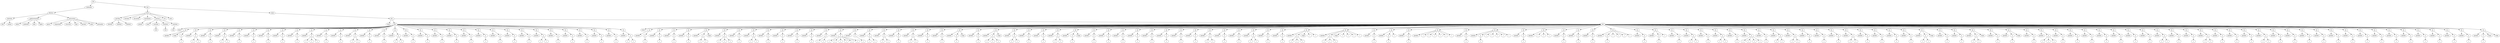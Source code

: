 digraph Tree {
	"t0" [label = "TEI"];
	"t1" [label = "teiHeader"];
	"t2" [label = "fileDesc"];
	"t3" [label = "titleStmt"];
	"t4" [label = "title"];
	"t5" [label = "author"];
	"t6" [label = "publicationStmt"];
	"t7" [label = "editor"];
	"t8" [label = "publisher"];
	"t9" [label = "idno"];
	"t10" [label = "rights"];
	"t11" [label = "SourceDesc"];
	"t12" [label = "genre"];
	"t13" [label = "inspiration"];
	"t14" [label = "structure"];
	"t15" [label = "type"];
	"t16" [label = "periode"];
	"t17" [label = "taille"];
	"t18" [label = "permalien"];
	"t19" [label = "text"];
	"t20" [label = "front"];
	"t21" [label = "docTitle"];
	"t22" [label = "titlePart"];
	"t23" [label = "titlePart"];
	"t24" [label = "titlePart"];
	"t25" [label = "docDate"];
	"t26" [label = "docAuthor"];
	"t27" [label = "docImprint"];
	"t28" [label = "printer"];
	"t29" [label = "castList"];
	"t30" [label = "head"];
	"t31" [label = "castItem"];
	"t32" [label = "role"];
	"t33" [label = "castItem"];
	"t34" [label = "role"];
	"t35" [label = "castItem"];
	"t36" [label = "role"];
	"t37" [label = "set"];
	"t38" [label = "note"];
	"t39" [label = "body"];
	"t40" [label = "div1"];
	"t41" [label = "head"];
	"t42" [label = "div2"];
	"t43" [label = "head"];
	"t44" [label = "sp"];
	"t45" [label = "speaker"];
	"t46" [label = "stage"];
	"t47" [label = "p"];
	"t48" [label = "s"];
	"t49" [label = "sp"];
	"t50" [label = "speaker"];
	"t51" [label = "p"];
	"t52" [label = "s"];
	"t53" [label = "s"];
	"t54" [label = "sp"];
	"t55" [label = "speaker"];
	"t56" [label = "p"];
	"t57" [label = "s"];
	"t58" [label = "sp"];
	"t59" [label = "speaker"];
	"t60" [label = "p"];
	"t61" [label = "s"];
	"t62" [label = "s"];
	"t63" [label = "sp"];
	"t64" [label = "speaker"];
	"t65" [label = "p"];
	"t66" [label = "s"];
	"t67" [label = "sp"];
	"t68" [label = "speaker"];
	"t69" [label = "p"];
	"t70" [label = "s"];
	"t71" [label = "sp"];
	"t72" [label = "speaker"];
	"t73" [label = "p"];
	"t74" [label = "s"];
	"t75" [label = "sp"];
	"t76" [label = "speaker"];
	"t77" [label = "p"];
	"t78" [label = "s"];
	"t79" [label = "sp"];
	"t80" [label = "speaker"];
	"t81" [label = "p"];
	"t82" [label = "s"];
	"t83" [label = "sp"];
	"t84" [label = "speaker"];
	"t85" [label = "p"];
	"t86" [label = "s"];
	"t87" [label = "s"];
	"t88" [label = "s"];
	"t89" [label = "sp"];
	"t90" [label = "speaker"];
	"t91" [label = "p"];
	"t92" [label = "s"];
	"t93" [label = "sp"];
	"t94" [label = "speaker"];
	"t95" [label = "p"];
	"t96" [label = "s"];
	"t97" [label = "sp"];
	"t98" [label = "speaker"];
	"t99" [label = "p"];
	"t100" [label = "s"];
	"t101" [label = "s"];
	"t102" [label = "sp"];
	"t103" [label = "speaker"];
	"t104" [label = "p"];
	"t105" [label = "s"];
	"t106" [label = "sp"];
	"t107" [label = "speaker"];
	"t108" [label = "p"];
	"t109" [label = "s"];
	"t110" [label = "sp"];
	"t111" [label = "speaker"];
	"t112" [label = "p"];
	"t113" [label = "s"];
	"t114" [label = "s"];
	"t115" [label = "sp"];
	"t116" [label = "speaker"];
	"t117" [label = "p"];
	"t118" [label = "s"];
	"t119" [label = "sp"];
	"t120" [label = "speaker"];
	"t121" [label = "p"];
	"t122" [label = "s"];
	"t123" [label = "sp"];
	"t124" [label = "speaker"];
	"t125" [label = "p"];
	"t126" [label = "s"];
	"t127" [label = "sp"];
	"t128" [label = "speaker"];
	"t129" [label = "p"];
	"t130" [label = "s"];
	"t131" [label = "sp"];
	"t132" [label = "speaker"];
	"t133" [label = "p"];
	"t134" [label = "s"];
	"t135" [label = "sp"];
	"t136" [label = "speaker"];
	"t137" [label = "p"];
	"t138" [label = "s"];
	"t139" [label = "sp"];
	"t140" [label = "speaker"];
	"t141" [label = "p"];
	"t142" [label = "s"];
	"t143" [label = "sp"];
	"t144" [label = "speaker"];
	"t145" [label = "p"];
	"t146" [label = "s"];
	"t147" [label = "sp"];
	"t148" [label = "speaker"];
	"t149" [label = "p"];
	"t150" [label = "s"];
	"t151" [label = "sp"];
	"t152" [label = "speaker"];
	"t153" [label = "p"];
	"t154" [label = "s"];
	"t155" [label = "s"];
	"t156" [label = "sp"];
	"t157" [label = "speaker"];
	"t158" [label = "p"];
	"t159" [label = "s"];
	"t160" [label = "sp"];
	"t161" [label = "speaker"];
	"t162" [label = "p"];
	"t163" [label = "s"];
	"t164" [label = "sp"];
	"t165" [label = "speaker"];
	"t166" [label = "p"];
	"t167" [label = "s"];
	"t168" [label = "sp"];
	"t169" [label = "speaker"];
	"t170" [label = "p"];
	"t171" [label = "s"];
	"t172" [label = "sp"];
	"t173" [label = "speaker"];
	"t174" [label = "p"];
	"t175" [label = "s"];
	"t176" [label = "sp"];
	"t177" [label = "speaker"];
	"t178" [label = "p"];
	"t179" [label = "s"];
	"t180" [label = "s"];
	"t181" [label = "div2"];
	"t182" [label = "head"];
	"t183" [label = "sp"];
	"t184" [label = "speaker"];
	"t185" [label = "p"];
	"t186" [label = "s"];
	"t187" [label = "sp"];
	"t188" [label = "speaker"];
	"t189" [label = "p"];
	"t190" [label = "s"];
	"t191" [label = "sp"];
	"t192" [label = "speaker"];
	"t193" [label = "p"];
	"t194" [label = "s"];
	"t195" [label = "sp"];
	"t196" [label = "speaker"];
	"t197" [label = "p"];
	"t198" [label = "s"];
	"t199" [label = "sp"];
	"t200" [label = "speaker"];
	"t201" [label = "p"];
	"t202" [label = "s"];
	"t203" [label = "s"];
	"t204" [label = "stage"];
	"t205" [label = "sp"];
	"t206" [label = "speaker"];
	"t207" [label = "p"];
	"t208" [label = "s"];
	"t209" [label = "s"];
	"t210" [label = "s"];
	"t211" [label = "sp"];
	"t212" [label = "speaker"];
	"t213" [label = "p"];
	"t214" [label = "s"];
	"t215" [label = "sp"];
	"t216" [label = "speaker"];
	"t217" [label = "p"];
	"t218" [label = "s"];
	"t219" [label = "s"];
	"t220" [label = "sp"];
	"t221" [label = "speaker"];
	"t222" [label = "p"];
	"t223" [label = "s"];
	"t224" [label = "sp"];
	"t225" [label = "speaker"];
	"t226" [label = "p"];
	"t227" [label = "s"];
	"t228" [label = "sp"];
	"t229" [label = "speaker"];
	"t230" [label = "p"];
	"t231" [label = "s"];
	"t232" [label = "sp"];
	"t233" [label = "speaker"];
	"t234" [label = "p"];
	"t235" [label = "s"];
	"t236" [label = "sp"];
	"t237" [label = "speaker"];
	"t238" [label = "p"];
	"t239" [label = "s"];
	"t240" [label = "s"];
	"t241" [label = "sp"];
	"t242" [label = "speaker"];
	"t243" [label = "p"];
	"t244" [label = "s"];
	"t245" [label = "s"];
	"t246" [label = "s"];
	"t247" [label = "s"];
	"t248" [label = "s"];
	"t249" [label = "s"];
	"t250" [label = "sp"];
	"t251" [label = "speaker"];
	"t252" [label = "p"];
	"t253" [label = "s"];
	"t254" [label = "sp"];
	"t255" [label = "speaker"];
	"t256" [label = "p"];
	"t257" [label = "s"];
	"t258" [label = "s"];
	"t259" [label = "sp"];
	"t260" [label = "speaker"];
	"t261" [label = "p"];
	"t262" [label = "s"];
	"t263" [label = "s"];
	"t264" [label = "sp"];
	"t265" [label = "speaker"];
	"t266" [label = "p"];
	"t267" [label = "s"];
	"t268" [label = "sp"];
	"t269" [label = "speaker"];
	"t270" [label = "p"];
	"t271" [label = "s"];
	"t272" [label = "s"];
	"t273" [label = "sp"];
	"t274" [label = "speaker"];
	"t275" [label = "p"];
	"t276" [label = "s"];
	"t277" [label = "sp"];
	"t278" [label = "speaker"];
	"t279" [label = "p"];
	"t280" [label = "s"];
	"t281" [label = "sp"];
	"t282" [label = "speaker"];
	"t283" [label = "p"];
	"t284" [label = "s"];
	"t285" [label = "stage"];
	"t286" [label = "sp"];
	"t287" [label = "speaker"];
	"t288" [label = "p"];
	"t289" [label = "s"];
	"t290" [label = "sp"];
	"t291" [label = "speaker"];
	"t292" [label = "p"];
	"t293" [label = "s"];
	"t294" [label = "s"];
	"t295" [label = "s"];
	"t296" [label = "stage"];
	"t297" [label = "sp"];
	"t298" [label = "speaker"];
	"t299" [label = "p"];
	"t300" [label = "s"];
	"t301" [label = "s"];
	"t302" [label = "sp"];
	"t303" [label = "speaker"];
	"t304" [label = "p"];
	"t305" [label = "s"];
	"t306" [label = "sp"];
	"t307" [label = "speaker"];
	"t308" [label = "p"];
	"t309" [label = "s"];
	"t310" [label = "sp"];
	"t311" [label = "speaker"];
	"t312" [label = "p"];
	"t313" [label = "s"];
	"t314" [label = "s"];
	"t315" [label = "sp"];
	"t316" [label = "speaker"];
	"t317" [label = "p"];
	"t318" [label = "s"];
	"t319" [label = "stage"];
	"t320" [label = "sp"];
	"t321" [label = "speaker"];
	"t322" [label = "p"];
	"t323" [label = "s"];
	"t324" [label = "sp"];
	"t325" [label = "speaker"];
	"t326" [label = "p"];
	"t327" [label = "s"];
	"t328" [label = "sp"];
	"t329" [label = "speaker"];
	"t330" [label = "p"];
	"t331" [label = "s"];
	"t332" [label = "sp"];
	"t333" [label = "speaker"];
	"t334" [label = "p"];
	"t335" [label = "s"];
	"t336" [label = "sp"];
	"t337" [label = "speaker"];
	"t338" [label = "p"];
	"t339" [label = "s"];
	"t340" [label = "sp"];
	"t341" [label = "speaker"];
	"t342" [label = "p"];
	"t343" [label = "s"];
	"t344" [label = "sp"];
	"t345" [label = "speaker"];
	"t346" [label = "p"];
	"t347" [label = "s"];
	"t348" [label = "sp"];
	"t349" [label = "speaker"];
	"t350" [label = "p"];
	"t351" [label = "s"];
	"t352" [label = "sp"];
	"t353" [label = "speaker"];
	"t354" [label = "p"];
	"t355" [label = "s"];
	"t356" [label = "s"];
	"t357" [label = "sp"];
	"t358" [label = "speaker"];
	"t359" [label = "p"];
	"t360" [label = "s"];
	"t361" [label = "sp"];
	"t362" [label = "speaker"];
	"t363" [label = "p"];
	"t364" [label = "s"];
	"t365" [label = "sp"];
	"t366" [label = "speaker"];
	"t367" [label = "p"];
	"t368" [label = "s"];
	"t369" [label = "s"];
	"t370" [label = "sp"];
	"t371" [label = "speaker"];
	"t372" [label = "p"];
	"t373" [label = "s"];
	"t374" [label = "sp"];
	"t375" [label = "speaker"];
	"t376" [label = "p"];
	"t377" [label = "s"];
	"t378" [label = "sp"];
	"t379" [label = "speaker"];
	"t380" [label = "p"];
	"t381" [label = "s"];
	"t382" [label = "s"];
	"t383" [label = "s"];
	"t384" [label = "stage"];
	"t385" [label = "l"];
	"t386" [label = "l"];
	"t387" [label = "sp"];
	"t388" [label = "speaker"];
	"t389" [label = "p"];
	"t390" [label = "s"];
	"t391" [label = "s"];
	"t392" [label = "s"];
	"t393" [label = "stage"];
	"t394" [label = "l"];
	"t395" [label = "l"];
	"t396" [label = "l"];
	"t397" [label = "l"];
	"t398" [label = "sp"];
	"t399" [label = "speaker"];
	"t400" [label = "p"];
	"t401" [label = "s"];
	"t402" [label = "sp"];
	"t403" [label = "speaker"];
	"t404" [label = "p"];
	"t405" [label = "s"];
	"t406" [label = "l"];
	"t407" [label = "sp"];
	"t408" [label = "speaker"];
	"t409" [label = "p"];
	"t410" [label = "s"];
	"t411" [label = "sp"];
	"t412" [label = "speaker"];
	"t413" [label = "l"];
	"t414" [label = "l"];
	"t415" [label = "l"];
	"t416" [label = "l"];
	"t417" [label = "l"];
	"t418" [label = "l"];
	"t419" [label = "sp"];
	"t420" [label = "speaker"];
	"t421" [label = "p"];
	"t422" [label = "s"];
	"t423" [label = "sp"];
	"t424" [label = "speaker"];
	"t425" [label = "p"];
	"t426" [label = "s"];
	"t427" [label = "l"];
	"t428" [label = "l"];
	"t429" [label = "l"];
	"t430" [label = "l"];
	"t431" [label = "l"];
	"t432" [label = "sp"];
	"t433" [label = "speaker"];
	"t434" [label = "p"];
	"t435" [label = "s"];
	"t436" [label = "sp"];
	"t437" [label = "speaker"];
	"t438" [label = "l"];
	"t439" [label = "l"];
	"t440" [label = "l"];
	"t441" [label = "sp"];
	"t442" [label = "speaker"];
	"t443" [label = "p"];
	"t444" [label = "s"];
	"t445" [label = "sp"];
	"t446" [label = "speaker"];
	"t447" [label = "p"];
	"t448" [label = "s"];
	"t449" [label = "sp"];
	"t450" [label = "speaker"];
	"t451" [label = "p"];
	"t452" [label = "s"];
	"t453" [label = "sp"];
	"t454" [label = "speaker"];
	"t455" [label = "p"];
	"t456" [label = "s"];
	"t457" [label = "l"];
	"t458" [label = "l"];
	"t459" [label = "l"];
	"t460" [label = "l"];
	"t461" [label = "sp"];
	"t462" [label = "speaker"];
	"t463" [label = "p"];
	"t464" [label = "s"];
	"t465" [label = "sp"];
	"t466" [label = "speaker"];
	"t467" [label = "p"];
	"t468" [label = "s"];
	"t469" [label = "l"];
	"t470" [label = "sp"];
	"t471" [label = "speaker"];
	"t472" [label = "p"];
	"t473" [label = "s"];
	"t474" [label = "sp"];
	"t475" [label = "speaker"];
	"t476" [label = "p"];
	"t477" [label = "s"];
	"t478" [label = "s"];
	"t479" [label = "sp"];
	"t480" [label = "speaker"];
	"t481" [label = "p"];
	"t482" [label = "s"];
	"t483" [label = "sp"];
	"t484" [label = "speaker"];
	"t485" [label = "p"];
	"t486" [label = "s"];
	"t487" [label = "s"];
	"t488" [label = "sp"];
	"t489" [label = "speaker"];
	"t490" [label = "p"];
	"t491" [label = "s"];
	"t492" [label = "sp"];
	"t493" [label = "speaker"];
	"t494" [label = "p"];
	"t495" [label = "s"];
	"t496" [label = "s"];
	"t497" [label = "s"];
	"t498" [label = "s"];
	"t499" [label = "sp"];
	"t500" [label = "speaker"];
	"t501" [label = "p"];
	"t502" [label = "s"];
	"t503" [label = "sp"];
	"t504" [label = "speaker"];
	"t505" [label = "p"];
	"t506" [label = "s"];
	"t507" [label = "s"];
	"t508" [label = "sp"];
	"t509" [label = "speaker"];
	"t510" [label = "p"];
	"t511" [label = "s"];
	"t512" [label = "s"];
	"t513" [label = "sp"];
	"t514" [label = "speaker"];
	"t515" [label = "p"];
	"t516" [label = "s"];
	"t517" [label = "sp"];
	"t518" [label = "speaker"];
	"t519" [label = "p"];
	"t520" [label = "s"];
	"t521" [label = "sp"];
	"t522" [label = "speaker"];
	"t523" [label = "p"];
	"t524" [label = "s"];
	"t525" [label = "sp"];
	"t526" [label = "speaker"];
	"t527" [label = "p"];
	"t528" [label = "s"];
	"t529" [label = "s"];
	"t530" [label = "sp"];
	"t531" [label = "speaker"];
	"t532" [label = "p"];
	"t533" [label = "s"];
	"t534" [label = "sp"];
	"t535" [label = "speaker"];
	"t536" [label = "p"];
	"t537" [label = "s"];
	"t538" [label = "sp"];
	"t539" [label = "speaker"];
	"t540" [label = "p"];
	"t541" [label = "s"];
	"t542" [label = "sp"];
	"t543" [label = "speaker"];
	"t544" [label = "p"];
	"t545" [label = "s"];
	"t546" [label = "sp"];
	"t547" [label = "speaker"];
	"t548" [label = "p"];
	"t549" [label = "s"];
	"t550" [label = "s"];
	"t551" [label = "stage"];
	"t552" [label = "sp"];
	"t553" [label = "speaker"];
	"t554" [label = "p"];
	"t555" [label = "s"];
	"t556" [label = "sp"];
	"t557" [label = "speaker"];
	"t558" [label = "p"];
	"t559" [label = "s"];
	"t560" [label = "sp"];
	"t561" [label = "speaker"];
	"t562" [label = "p"];
	"t563" [label = "s"];
	"t564" [label = "s"];
	"t565" [label = "stage"];
	"t566" [label = "sp"];
	"t567" [label = "speaker"];
	"t568" [label = "p"];
	"t569" [label = "s"];
	"t570" [label = "sp"];
	"t571" [label = "speaker"];
	"t572" [label = "p"];
	"t573" [label = "s"];
	"t574" [label = "stage"];
	"t575" [label = "sp"];
	"t576" [label = "speaker"];
	"t577" [label = "p"];
	"t578" [label = "s"];
	"t579" [label = "sp"];
	"t580" [label = "speaker"];
	"t581" [label = "p"];
	"t582" [label = "s"];
	"t583" [label = "s"];
	"t584" [label = "s"];
	"t585" [label = "sp"];
	"t586" [label = "speaker"];
	"t587" [label = "p"];
	"t588" [label = "s"];
	"t589" [label = "sp"];
	"t590" [label = "speaker"];
	"t591" [label = "p"];
	"t592" [label = "s"];
	"t593" [label = "sp"];
	"t594" [label = "speaker"];
	"t595" [label = "p"];
	"t596" [label = "s"];
	"t597" [label = "sp"];
	"t598" [label = "speaker"];
	"t599" [label = "p"];
	"t600" [label = "s"];
	"t601" [label = "sp"];
	"t602" [label = "speaker"];
	"t603" [label = "p"];
	"t604" [label = "s"];
	"t605" [label = "sp"];
	"t606" [label = "speaker"];
	"t607" [label = "p"];
	"t608" [label = "s"];
	"t609" [label = "sp"];
	"t610" [label = "speaker"];
	"t611" [label = "p"];
	"t612" [label = "s"];
	"t613" [label = "sp"];
	"t614" [label = "speaker"];
	"t615" [label = "p"];
	"t616" [label = "s"];
	"t617" [label = "s"];
	"t618" [label = "sp"];
	"t619" [label = "speaker"];
	"t620" [label = "p"];
	"t621" [label = "s"];
	"t622" [label = "sp"];
	"t623" [label = "speaker"];
	"t624" [label = "p"];
	"t625" [label = "s"];
	"t626" [label = "sp"];
	"t627" [label = "speaker"];
	"t628" [label = "p"];
	"t629" [label = "s"];
	"t630" [label = "s"];
	"t631" [label = "sp"];
	"t632" [label = "speaker"];
	"t633" [label = "p"];
	"t634" [label = "s"];
	"t635" [label = "sp"];
	"t636" [label = "speaker"];
	"t637" [label = "p"];
	"t638" [label = "s"];
	"t639" [label = "sp"];
	"t640" [label = "speaker"];
	"t641" [label = "p"];
	"t642" [label = "s"];
	"t643" [label = "sp"];
	"t644" [label = "speaker"];
	"t645" [label = "p"];
	"t646" [label = "s"];
	"t647" [label = "s"];
	"t648" [label = "sp"];
	"t649" [label = "speaker"];
	"t650" [label = "p"];
	"t651" [label = "s"];
	"t652" [label = "sp"];
	"t653" [label = "speaker"];
	"t654" [label = "p"];
	"t655" [label = "s"];
	"t656" [label = "sp"];
	"t657" [label = "speaker"];
	"t658" [label = "p"];
	"t659" [label = "s"];
	"t660" [label = "sp"];
	"t661" [label = "speaker"];
	"t662" [label = "p"];
	"t663" [label = "s"];
	"t664" [label = "sp"];
	"t665" [label = "speaker"];
	"t666" [label = "p"];
	"t667" [label = "s"];
	"t668" [label = "sp"];
	"t669" [label = "speaker"];
	"t670" [label = "p"];
	"t671" [label = "s"];
	"t672" [label = "sp"];
	"t673" [label = "speaker"];
	"t674" [label = "p"];
	"t675" [label = "s"];
	"t676" [label = "sp"];
	"t677" [label = "speaker"];
	"t678" [label = "p"];
	"t679" [label = "s"];
	"t680" [label = "sp"];
	"t681" [label = "speaker"];
	"t682" [label = "p"];
	"t683" [label = "s"];
	"t684" [label = "sp"];
	"t685" [label = "speaker"];
	"t686" [label = "p"];
	"t687" [label = "s"];
	"t688" [label = "sp"];
	"t689" [label = "speaker"];
	"t690" [label = "p"];
	"t691" [label = "s"];
	"t692" [label = "sp"];
	"t693" [label = "speaker"];
	"t694" [label = "p"];
	"t695" [label = "s"];
	"t696" [label = "sp"];
	"t697" [label = "speaker"];
	"t698" [label = "p"];
	"t699" [label = "s"];
	"t700" [label = "sp"];
	"t701" [label = "speaker"];
	"t702" [label = "p"];
	"t703" [label = "s"];
	"t704" [label = "sp"];
	"t705" [label = "speaker"];
	"t706" [label = "p"];
	"t707" [label = "s"];
	"t708" [label = "stage"];
	"t709" [label = "stage"];
	"t0" -> "t1";
	"t1" -> "t2";
	"t2" -> "t3";
	"t3" -> "t4";
	"t3" -> "t5";
	"t2" -> "t6";
	"t6" -> "t7";
	"t6" -> "t8";
	"t6" -> "t9";
	"t6" -> "t10";
	"t2" -> "t11";
	"t11" -> "t12";
	"t11" -> "t13";
	"t11" -> "t14";
	"t11" -> "t15";
	"t11" -> "t16";
	"t11" -> "t17";
	"t11" -> "t18";
	"t0" -> "t19";
	"t19" -> "t20";
	"t20" -> "t21";
	"t21" -> "t22";
	"t21" -> "t23";
	"t21" -> "t24";
	"t20" -> "t25";
	"t20" -> "t26";
	"t20" -> "t27";
	"t27" -> "t28";
	"t20" -> "t29";
	"t29" -> "t30";
	"t29" -> "t31";
	"t31" -> "t32";
	"t29" -> "t33";
	"t33" -> "t34";
	"t29" -> "t35";
	"t35" -> "t36";
	"t20" -> "t37";
	"t20" -> "t38";
	"t19" -> "t39";
	"t39" -> "t40";
	"t40" -> "t41";
	"t40" -> "t42";
	"t42" -> "t43";
	"t42" -> "t44";
	"t44" -> "t45";
	"t44" -> "t46";
	"t44" -> "t47";
	"t47" -> "t48";
	"t42" -> "t49";
	"t49" -> "t50";
	"t49" -> "t51";
	"t51" -> "t52";
	"t51" -> "t53";
	"t42" -> "t54";
	"t54" -> "t55";
	"t54" -> "t56";
	"t56" -> "t57";
	"t42" -> "t58";
	"t58" -> "t59";
	"t58" -> "t60";
	"t60" -> "t61";
	"t60" -> "t62";
	"t42" -> "t63";
	"t63" -> "t64";
	"t63" -> "t65";
	"t65" -> "t66";
	"t42" -> "t67";
	"t67" -> "t68";
	"t67" -> "t69";
	"t69" -> "t70";
	"t42" -> "t71";
	"t71" -> "t72";
	"t71" -> "t73";
	"t73" -> "t74";
	"t42" -> "t75";
	"t75" -> "t76";
	"t75" -> "t77";
	"t77" -> "t78";
	"t42" -> "t79";
	"t79" -> "t80";
	"t79" -> "t81";
	"t81" -> "t82";
	"t42" -> "t83";
	"t83" -> "t84";
	"t83" -> "t85";
	"t85" -> "t86";
	"t85" -> "t87";
	"t85" -> "t88";
	"t42" -> "t89";
	"t89" -> "t90";
	"t89" -> "t91";
	"t91" -> "t92";
	"t42" -> "t93";
	"t93" -> "t94";
	"t93" -> "t95";
	"t95" -> "t96";
	"t42" -> "t97";
	"t97" -> "t98";
	"t97" -> "t99";
	"t99" -> "t100";
	"t99" -> "t101";
	"t42" -> "t102";
	"t102" -> "t103";
	"t102" -> "t104";
	"t104" -> "t105";
	"t42" -> "t106";
	"t106" -> "t107";
	"t106" -> "t108";
	"t108" -> "t109";
	"t42" -> "t110";
	"t110" -> "t111";
	"t110" -> "t112";
	"t112" -> "t113";
	"t112" -> "t114";
	"t42" -> "t115";
	"t115" -> "t116";
	"t115" -> "t117";
	"t117" -> "t118";
	"t42" -> "t119";
	"t119" -> "t120";
	"t119" -> "t121";
	"t121" -> "t122";
	"t42" -> "t123";
	"t123" -> "t124";
	"t123" -> "t125";
	"t125" -> "t126";
	"t42" -> "t127";
	"t127" -> "t128";
	"t127" -> "t129";
	"t129" -> "t130";
	"t42" -> "t131";
	"t131" -> "t132";
	"t131" -> "t133";
	"t133" -> "t134";
	"t42" -> "t135";
	"t135" -> "t136";
	"t135" -> "t137";
	"t137" -> "t138";
	"t42" -> "t139";
	"t139" -> "t140";
	"t139" -> "t141";
	"t141" -> "t142";
	"t42" -> "t143";
	"t143" -> "t144";
	"t143" -> "t145";
	"t145" -> "t146";
	"t42" -> "t147";
	"t147" -> "t148";
	"t147" -> "t149";
	"t149" -> "t150";
	"t42" -> "t151";
	"t151" -> "t152";
	"t151" -> "t153";
	"t153" -> "t154";
	"t153" -> "t155";
	"t42" -> "t156";
	"t156" -> "t157";
	"t156" -> "t158";
	"t158" -> "t159";
	"t42" -> "t160";
	"t160" -> "t161";
	"t160" -> "t162";
	"t162" -> "t163";
	"t42" -> "t164";
	"t164" -> "t165";
	"t164" -> "t166";
	"t166" -> "t167";
	"t42" -> "t168";
	"t168" -> "t169";
	"t168" -> "t170";
	"t170" -> "t171";
	"t42" -> "t172";
	"t172" -> "t173";
	"t172" -> "t174";
	"t174" -> "t175";
	"t42" -> "t176";
	"t176" -> "t177";
	"t176" -> "t178";
	"t178" -> "t179";
	"t178" -> "t180";
	"t40" -> "t181";
	"t181" -> "t182";
	"t181" -> "t183";
	"t183" -> "t184";
	"t183" -> "t185";
	"t185" -> "t186";
	"t181" -> "t187";
	"t187" -> "t188";
	"t187" -> "t189";
	"t189" -> "t190";
	"t181" -> "t191";
	"t191" -> "t192";
	"t191" -> "t193";
	"t193" -> "t194";
	"t181" -> "t195";
	"t195" -> "t196";
	"t195" -> "t197";
	"t197" -> "t198";
	"t181" -> "t199";
	"t199" -> "t200";
	"t199" -> "t201";
	"t201" -> "t202";
	"t201" -> "t203";
	"t199" -> "t204";
	"t181" -> "t205";
	"t205" -> "t206";
	"t205" -> "t207";
	"t207" -> "t208";
	"t207" -> "t209";
	"t207" -> "t210";
	"t181" -> "t211";
	"t211" -> "t212";
	"t211" -> "t213";
	"t213" -> "t214";
	"t181" -> "t215";
	"t215" -> "t216";
	"t215" -> "t217";
	"t217" -> "t218";
	"t217" -> "t219";
	"t181" -> "t220";
	"t220" -> "t221";
	"t220" -> "t222";
	"t222" -> "t223";
	"t181" -> "t224";
	"t224" -> "t225";
	"t224" -> "t226";
	"t226" -> "t227";
	"t181" -> "t228";
	"t228" -> "t229";
	"t228" -> "t230";
	"t230" -> "t231";
	"t181" -> "t232";
	"t232" -> "t233";
	"t232" -> "t234";
	"t234" -> "t235";
	"t181" -> "t236";
	"t236" -> "t237";
	"t236" -> "t238";
	"t238" -> "t239";
	"t238" -> "t240";
	"t181" -> "t241";
	"t241" -> "t242";
	"t241" -> "t243";
	"t243" -> "t244";
	"t243" -> "t245";
	"t243" -> "t246";
	"t243" -> "t247";
	"t243" -> "t248";
	"t243" -> "t249";
	"t181" -> "t250";
	"t250" -> "t251";
	"t250" -> "t252";
	"t252" -> "t253";
	"t181" -> "t254";
	"t254" -> "t255";
	"t254" -> "t256";
	"t256" -> "t257";
	"t256" -> "t258";
	"t181" -> "t259";
	"t259" -> "t260";
	"t259" -> "t261";
	"t261" -> "t262";
	"t261" -> "t263";
	"t181" -> "t264";
	"t264" -> "t265";
	"t264" -> "t266";
	"t266" -> "t267";
	"t181" -> "t268";
	"t268" -> "t269";
	"t268" -> "t270";
	"t270" -> "t271";
	"t270" -> "t272";
	"t181" -> "t273";
	"t273" -> "t274";
	"t273" -> "t275";
	"t275" -> "t276";
	"t181" -> "t277";
	"t277" -> "t278";
	"t277" -> "t279";
	"t279" -> "t280";
	"t181" -> "t281";
	"t281" -> "t282";
	"t281" -> "t283";
	"t283" -> "t284";
	"t281" -> "t285";
	"t181" -> "t286";
	"t286" -> "t287";
	"t286" -> "t288";
	"t288" -> "t289";
	"t181" -> "t290";
	"t290" -> "t291";
	"t290" -> "t292";
	"t292" -> "t293";
	"t292" -> "t294";
	"t292" -> "t295";
	"t290" -> "t296";
	"t181" -> "t297";
	"t297" -> "t298";
	"t297" -> "t299";
	"t299" -> "t300";
	"t299" -> "t301";
	"t181" -> "t302";
	"t302" -> "t303";
	"t302" -> "t304";
	"t304" -> "t305";
	"t181" -> "t306";
	"t306" -> "t307";
	"t306" -> "t308";
	"t308" -> "t309";
	"t181" -> "t310";
	"t310" -> "t311";
	"t310" -> "t312";
	"t312" -> "t313";
	"t312" -> "t314";
	"t181" -> "t315";
	"t315" -> "t316";
	"t315" -> "t317";
	"t317" -> "t318";
	"t315" -> "t319";
	"t181" -> "t320";
	"t320" -> "t321";
	"t320" -> "t322";
	"t322" -> "t323";
	"t181" -> "t324";
	"t324" -> "t325";
	"t324" -> "t326";
	"t326" -> "t327";
	"t181" -> "t328";
	"t328" -> "t329";
	"t328" -> "t330";
	"t330" -> "t331";
	"t181" -> "t332";
	"t332" -> "t333";
	"t332" -> "t334";
	"t334" -> "t335";
	"t181" -> "t336";
	"t336" -> "t337";
	"t336" -> "t338";
	"t338" -> "t339";
	"t181" -> "t340";
	"t340" -> "t341";
	"t340" -> "t342";
	"t342" -> "t343";
	"t181" -> "t344";
	"t344" -> "t345";
	"t344" -> "t346";
	"t346" -> "t347";
	"t181" -> "t348";
	"t348" -> "t349";
	"t348" -> "t350";
	"t350" -> "t351";
	"t181" -> "t352";
	"t352" -> "t353";
	"t352" -> "t354";
	"t354" -> "t355";
	"t354" -> "t356";
	"t181" -> "t357";
	"t357" -> "t358";
	"t357" -> "t359";
	"t359" -> "t360";
	"t181" -> "t361";
	"t361" -> "t362";
	"t361" -> "t363";
	"t363" -> "t364";
	"t181" -> "t365";
	"t365" -> "t366";
	"t365" -> "t367";
	"t367" -> "t368";
	"t367" -> "t369";
	"t181" -> "t370";
	"t370" -> "t371";
	"t370" -> "t372";
	"t372" -> "t373";
	"t181" -> "t374";
	"t374" -> "t375";
	"t374" -> "t376";
	"t376" -> "t377";
	"t181" -> "t378";
	"t378" -> "t379";
	"t378" -> "t380";
	"t380" -> "t381";
	"t380" -> "t382";
	"t380" -> "t383";
	"t378" -> "t384";
	"t378" -> "t385";
	"t378" -> "t386";
	"t181" -> "t387";
	"t387" -> "t388";
	"t387" -> "t389";
	"t389" -> "t390";
	"t389" -> "t391";
	"t389" -> "t392";
	"t387" -> "t393";
	"t387" -> "t394";
	"t387" -> "t395";
	"t387" -> "t396";
	"t387" -> "t397";
	"t181" -> "t398";
	"t398" -> "t399";
	"t398" -> "t400";
	"t400" -> "t401";
	"t181" -> "t402";
	"t402" -> "t403";
	"t402" -> "t404";
	"t404" -> "t405";
	"t402" -> "t406";
	"t181" -> "t407";
	"t407" -> "t408";
	"t407" -> "t409";
	"t409" -> "t410";
	"t181" -> "t411";
	"t411" -> "t412";
	"t411" -> "t413";
	"t411" -> "t414";
	"t411" -> "t415";
	"t411" -> "t416";
	"t411" -> "t417";
	"t411" -> "t418";
	"t181" -> "t419";
	"t419" -> "t420";
	"t419" -> "t421";
	"t421" -> "t422";
	"t181" -> "t423";
	"t423" -> "t424";
	"t423" -> "t425";
	"t425" -> "t426";
	"t423" -> "t427";
	"t423" -> "t428";
	"t423" -> "t429";
	"t423" -> "t430";
	"t423" -> "t431";
	"t181" -> "t432";
	"t432" -> "t433";
	"t432" -> "t434";
	"t434" -> "t435";
	"t181" -> "t436";
	"t436" -> "t437";
	"t436" -> "t438";
	"t436" -> "t439";
	"t436" -> "t440";
	"t181" -> "t441";
	"t441" -> "t442";
	"t441" -> "t443";
	"t443" -> "t444";
	"t181" -> "t445";
	"t445" -> "t446";
	"t445" -> "t447";
	"t447" -> "t448";
	"t181" -> "t449";
	"t449" -> "t450";
	"t449" -> "t451";
	"t451" -> "t452";
	"t181" -> "t453";
	"t453" -> "t454";
	"t453" -> "t455";
	"t455" -> "t456";
	"t453" -> "t457";
	"t453" -> "t458";
	"t453" -> "t459";
	"t453" -> "t460";
	"t181" -> "t461";
	"t461" -> "t462";
	"t461" -> "t463";
	"t463" -> "t464";
	"t181" -> "t465";
	"t465" -> "t466";
	"t465" -> "t467";
	"t467" -> "t468";
	"t465" -> "t469";
	"t181" -> "t470";
	"t470" -> "t471";
	"t470" -> "t472";
	"t472" -> "t473";
	"t181" -> "t474";
	"t474" -> "t475";
	"t474" -> "t476";
	"t476" -> "t477";
	"t476" -> "t478";
	"t181" -> "t479";
	"t479" -> "t480";
	"t479" -> "t481";
	"t481" -> "t482";
	"t181" -> "t483";
	"t483" -> "t484";
	"t483" -> "t485";
	"t485" -> "t486";
	"t485" -> "t487";
	"t181" -> "t488";
	"t488" -> "t489";
	"t488" -> "t490";
	"t490" -> "t491";
	"t181" -> "t492";
	"t492" -> "t493";
	"t492" -> "t494";
	"t494" -> "t495";
	"t494" -> "t496";
	"t494" -> "t497";
	"t494" -> "t498";
	"t181" -> "t499";
	"t499" -> "t500";
	"t499" -> "t501";
	"t501" -> "t502";
	"t181" -> "t503";
	"t503" -> "t504";
	"t503" -> "t505";
	"t505" -> "t506";
	"t505" -> "t507";
	"t181" -> "t508";
	"t508" -> "t509";
	"t508" -> "t510";
	"t510" -> "t511";
	"t510" -> "t512";
	"t181" -> "t513";
	"t513" -> "t514";
	"t513" -> "t515";
	"t515" -> "t516";
	"t181" -> "t517";
	"t517" -> "t518";
	"t517" -> "t519";
	"t519" -> "t520";
	"t181" -> "t521";
	"t521" -> "t522";
	"t521" -> "t523";
	"t523" -> "t524";
	"t181" -> "t525";
	"t525" -> "t526";
	"t525" -> "t527";
	"t527" -> "t528";
	"t527" -> "t529";
	"t181" -> "t530";
	"t530" -> "t531";
	"t530" -> "t532";
	"t532" -> "t533";
	"t181" -> "t534";
	"t534" -> "t535";
	"t534" -> "t536";
	"t536" -> "t537";
	"t181" -> "t538";
	"t538" -> "t539";
	"t538" -> "t540";
	"t540" -> "t541";
	"t181" -> "t542";
	"t542" -> "t543";
	"t542" -> "t544";
	"t544" -> "t545";
	"t181" -> "t546";
	"t546" -> "t547";
	"t546" -> "t548";
	"t548" -> "t549";
	"t548" -> "t550";
	"t546" -> "t551";
	"t181" -> "t552";
	"t552" -> "t553";
	"t552" -> "t554";
	"t554" -> "t555";
	"t181" -> "t556";
	"t556" -> "t557";
	"t556" -> "t558";
	"t558" -> "t559";
	"t181" -> "t560";
	"t560" -> "t561";
	"t560" -> "t562";
	"t562" -> "t563";
	"t562" -> "t564";
	"t560" -> "t565";
	"t181" -> "t566";
	"t566" -> "t567";
	"t566" -> "t568";
	"t568" -> "t569";
	"t181" -> "t570";
	"t570" -> "t571";
	"t570" -> "t572";
	"t572" -> "t573";
	"t570" -> "t574";
	"t181" -> "t575";
	"t575" -> "t576";
	"t575" -> "t577";
	"t577" -> "t578";
	"t181" -> "t579";
	"t579" -> "t580";
	"t579" -> "t581";
	"t581" -> "t582";
	"t581" -> "t583";
	"t581" -> "t584";
	"t181" -> "t585";
	"t585" -> "t586";
	"t585" -> "t587";
	"t587" -> "t588";
	"t181" -> "t589";
	"t589" -> "t590";
	"t589" -> "t591";
	"t591" -> "t592";
	"t181" -> "t593";
	"t593" -> "t594";
	"t593" -> "t595";
	"t595" -> "t596";
	"t181" -> "t597";
	"t597" -> "t598";
	"t597" -> "t599";
	"t599" -> "t600";
	"t181" -> "t601";
	"t601" -> "t602";
	"t601" -> "t603";
	"t603" -> "t604";
	"t181" -> "t605";
	"t605" -> "t606";
	"t605" -> "t607";
	"t607" -> "t608";
	"t181" -> "t609";
	"t609" -> "t610";
	"t609" -> "t611";
	"t611" -> "t612";
	"t181" -> "t613";
	"t613" -> "t614";
	"t613" -> "t615";
	"t615" -> "t616";
	"t615" -> "t617";
	"t181" -> "t618";
	"t618" -> "t619";
	"t618" -> "t620";
	"t620" -> "t621";
	"t181" -> "t622";
	"t622" -> "t623";
	"t622" -> "t624";
	"t624" -> "t625";
	"t181" -> "t626";
	"t626" -> "t627";
	"t626" -> "t628";
	"t628" -> "t629";
	"t628" -> "t630";
	"t181" -> "t631";
	"t631" -> "t632";
	"t631" -> "t633";
	"t633" -> "t634";
	"t181" -> "t635";
	"t635" -> "t636";
	"t635" -> "t637";
	"t637" -> "t638";
	"t181" -> "t639";
	"t639" -> "t640";
	"t639" -> "t641";
	"t641" -> "t642";
	"t181" -> "t643";
	"t643" -> "t644";
	"t643" -> "t645";
	"t645" -> "t646";
	"t645" -> "t647";
	"t181" -> "t648";
	"t648" -> "t649";
	"t648" -> "t650";
	"t650" -> "t651";
	"t181" -> "t652";
	"t652" -> "t653";
	"t652" -> "t654";
	"t654" -> "t655";
	"t181" -> "t656";
	"t656" -> "t657";
	"t656" -> "t658";
	"t658" -> "t659";
	"t181" -> "t660";
	"t660" -> "t661";
	"t660" -> "t662";
	"t662" -> "t663";
	"t181" -> "t664";
	"t664" -> "t665";
	"t664" -> "t666";
	"t666" -> "t667";
	"t181" -> "t668";
	"t668" -> "t669";
	"t668" -> "t670";
	"t670" -> "t671";
	"t181" -> "t672";
	"t672" -> "t673";
	"t672" -> "t674";
	"t674" -> "t675";
	"t181" -> "t676";
	"t676" -> "t677";
	"t676" -> "t678";
	"t678" -> "t679";
	"t181" -> "t680";
	"t680" -> "t681";
	"t680" -> "t682";
	"t682" -> "t683";
	"t181" -> "t684";
	"t684" -> "t685";
	"t684" -> "t686";
	"t686" -> "t687";
	"t181" -> "t688";
	"t688" -> "t689";
	"t688" -> "t690";
	"t690" -> "t691";
	"t181" -> "t692";
	"t692" -> "t693";
	"t692" -> "t694";
	"t694" -> "t695";
	"t181" -> "t696";
	"t696" -> "t697";
	"t696" -> "t698";
	"t698" -> "t699";
	"t181" -> "t700";
	"t700" -> "t701";
	"t700" -> "t702";
	"t702" -> "t703";
	"t181" -> "t704";
	"t704" -> "t705";
	"t704" -> "t706";
	"t706" -> "t707";
	"t704" -> "t708";
	"t704" -> "t709";
}
